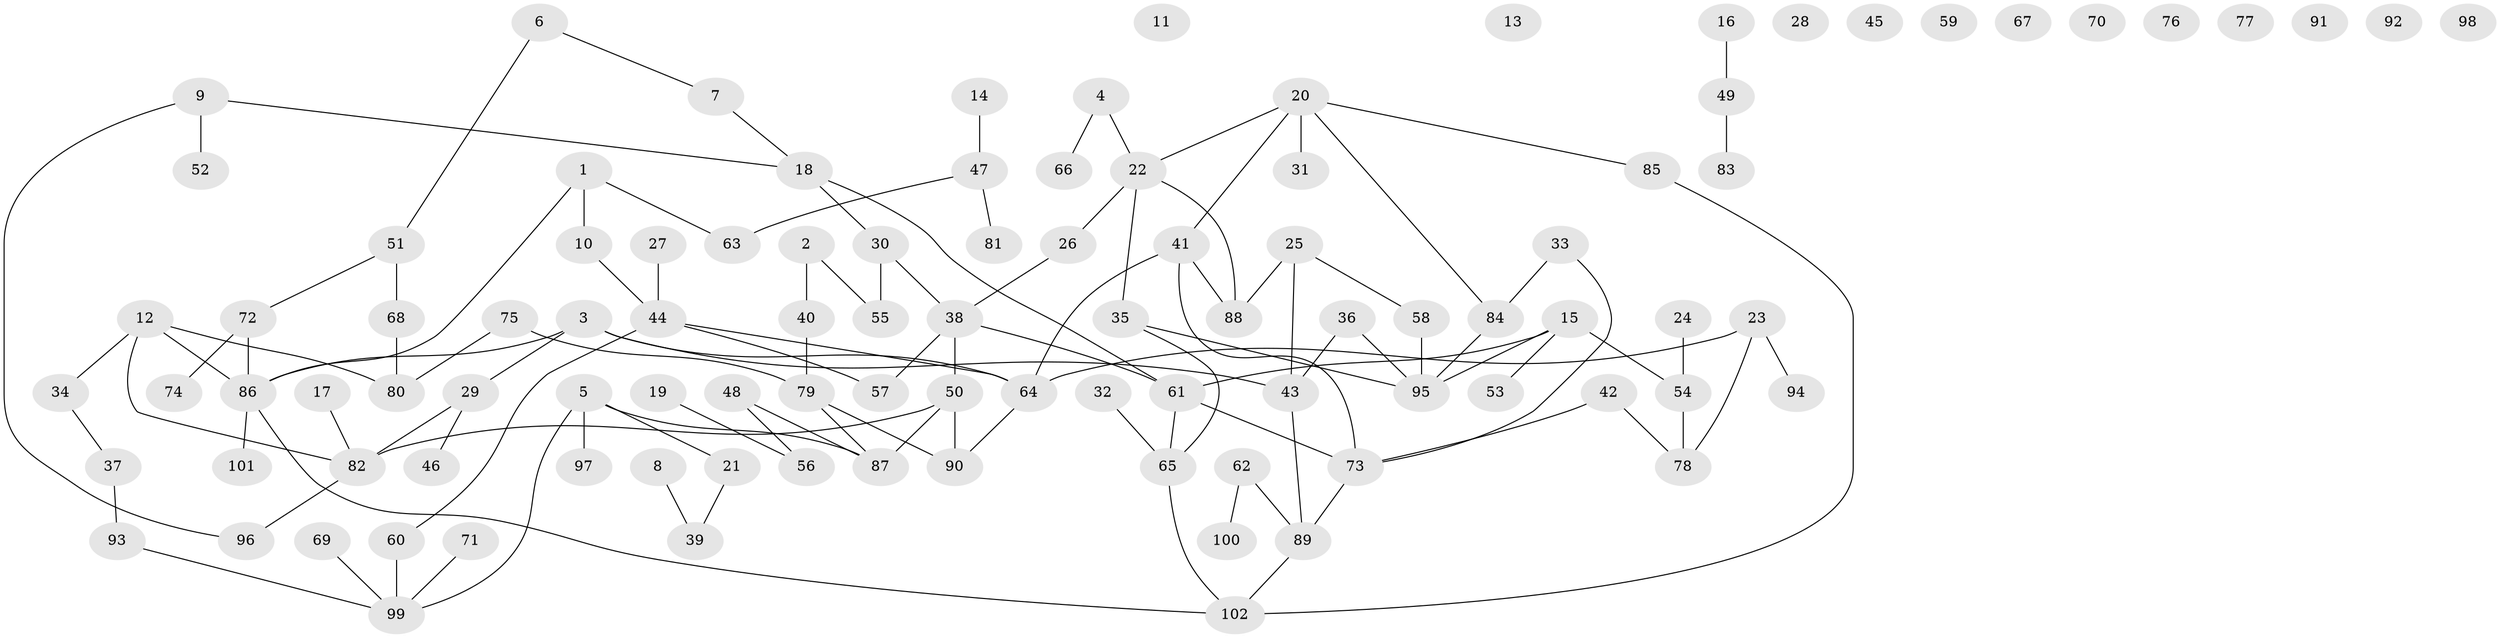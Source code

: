 // coarse degree distribution, {0: 0.325, 1: 0.275, 2: 0.05, 4: 0.1, 5: 0.075, 8: 0.025, 7: 0.05, 6: 0.05, 3: 0.05}
// Generated by graph-tools (version 1.1) at 2025/43/03/04/25 21:43:26]
// undirected, 102 vertices, 117 edges
graph export_dot {
graph [start="1"]
  node [color=gray90,style=filled];
  1;
  2;
  3;
  4;
  5;
  6;
  7;
  8;
  9;
  10;
  11;
  12;
  13;
  14;
  15;
  16;
  17;
  18;
  19;
  20;
  21;
  22;
  23;
  24;
  25;
  26;
  27;
  28;
  29;
  30;
  31;
  32;
  33;
  34;
  35;
  36;
  37;
  38;
  39;
  40;
  41;
  42;
  43;
  44;
  45;
  46;
  47;
  48;
  49;
  50;
  51;
  52;
  53;
  54;
  55;
  56;
  57;
  58;
  59;
  60;
  61;
  62;
  63;
  64;
  65;
  66;
  67;
  68;
  69;
  70;
  71;
  72;
  73;
  74;
  75;
  76;
  77;
  78;
  79;
  80;
  81;
  82;
  83;
  84;
  85;
  86;
  87;
  88;
  89;
  90;
  91;
  92;
  93;
  94;
  95;
  96;
  97;
  98;
  99;
  100;
  101;
  102;
  1 -- 10;
  1 -- 63;
  1 -- 86;
  2 -- 40;
  2 -- 55;
  3 -- 29;
  3 -- 43;
  3 -- 64;
  3 -- 86;
  4 -- 22;
  4 -- 66;
  5 -- 21;
  5 -- 87;
  5 -- 97;
  5 -- 99;
  6 -- 7;
  6 -- 51;
  7 -- 18;
  8 -- 39;
  9 -- 18;
  9 -- 52;
  9 -- 96;
  10 -- 44;
  12 -- 34;
  12 -- 80;
  12 -- 82;
  12 -- 86;
  14 -- 47;
  15 -- 53;
  15 -- 54;
  15 -- 61;
  15 -- 95;
  16 -- 49;
  17 -- 82;
  18 -- 30;
  18 -- 61;
  19 -- 56;
  20 -- 22;
  20 -- 31;
  20 -- 41;
  20 -- 84;
  20 -- 85;
  21 -- 39;
  22 -- 26;
  22 -- 35;
  22 -- 88;
  23 -- 64;
  23 -- 78;
  23 -- 94;
  24 -- 54;
  25 -- 43;
  25 -- 58;
  25 -- 88;
  26 -- 38;
  27 -- 44;
  29 -- 46;
  29 -- 82;
  30 -- 38;
  30 -- 55;
  32 -- 65;
  33 -- 73;
  33 -- 84;
  34 -- 37;
  35 -- 65;
  35 -- 95;
  36 -- 43;
  36 -- 95;
  37 -- 93;
  38 -- 50;
  38 -- 57;
  38 -- 61;
  40 -- 79;
  41 -- 64;
  41 -- 73;
  41 -- 88;
  42 -- 73;
  42 -- 78;
  43 -- 89;
  44 -- 57;
  44 -- 60;
  44 -- 64;
  47 -- 63;
  47 -- 81;
  48 -- 56;
  48 -- 87;
  49 -- 83;
  50 -- 82;
  50 -- 87;
  50 -- 90;
  51 -- 68;
  51 -- 72;
  54 -- 78;
  58 -- 95;
  60 -- 99;
  61 -- 65;
  61 -- 73;
  62 -- 89;
  62 -- 100;
  64 -- 90;
  65 -- 102;
  68 -- 80;
  69 -- 99;
  71 -- 99;
  72 -- 74;
  72 -- 86;
  73 -- 89;
  75 -- 79;
  75 -- 80;
  79 -- 87;
  79 -- 90;
  82 -- 96;
  84 -- 95;
  85 -- 102;
  86 -- 101;
  86 -- 102;
  89 -- 102;
  93 -- 99;
}
